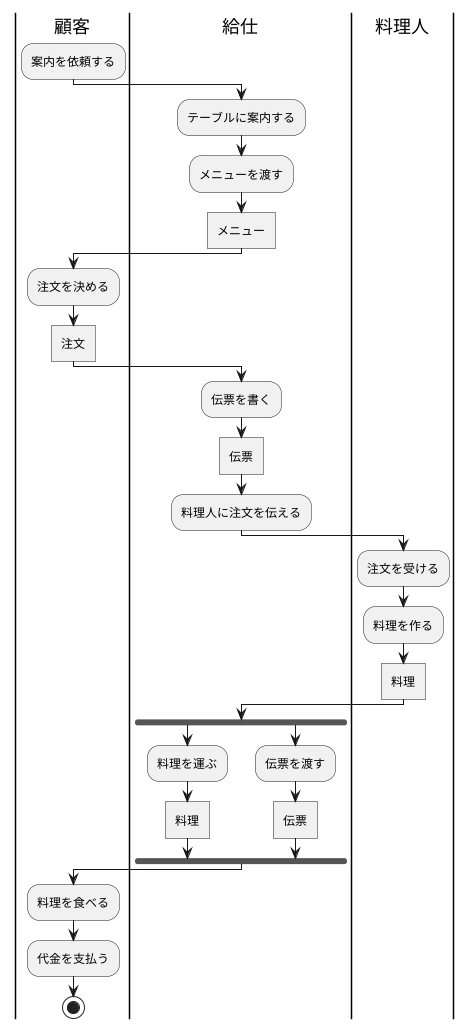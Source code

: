 @startuml 演習7-3_AC_レストランのアクティビティ図
|顧客|
:案内を依頼する;
|給仕|
:テーブルに案内する;
:メニューを渡す;
:メニュー]
|顧客|
:注文を決める;
:注文]
|給仕|
:伝票を書く;
:伝票]
:料理人に注文を伝える;
|料理人|
:注文を受ける;
:料理を作る;
:料理]
|給仕|
fork
:料理を運ぶ;
:料理]
fork again
:伝票を渡す;
:伝票]
end fork
|顧客|
:料理を食べる;
:代金を支払う;

stop
@enduml
